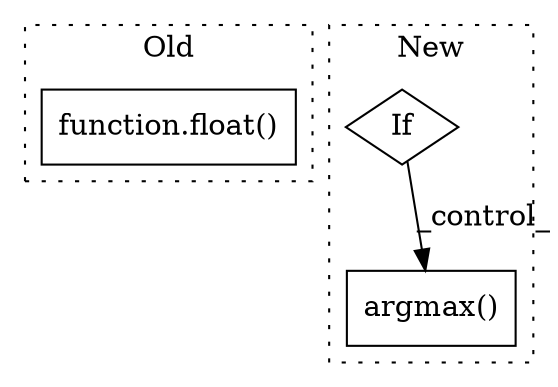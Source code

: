 digraph G {
subgraph cluster0 {
1 [label="function.float()" a="75" s="3388,3401" l="6,1" shape="box"];
label = "Old";
style="dotted";
}
subgraph cluster1 {
2 [label="argmax()" a="75" s="4382,4402" l="13,1" shape="box"];
3 [label="If" a="96" s="4335" l="3" shape="diamond"];
label = "New";
style="dotted";
}
3 -> 2 [label="_control_"];
}